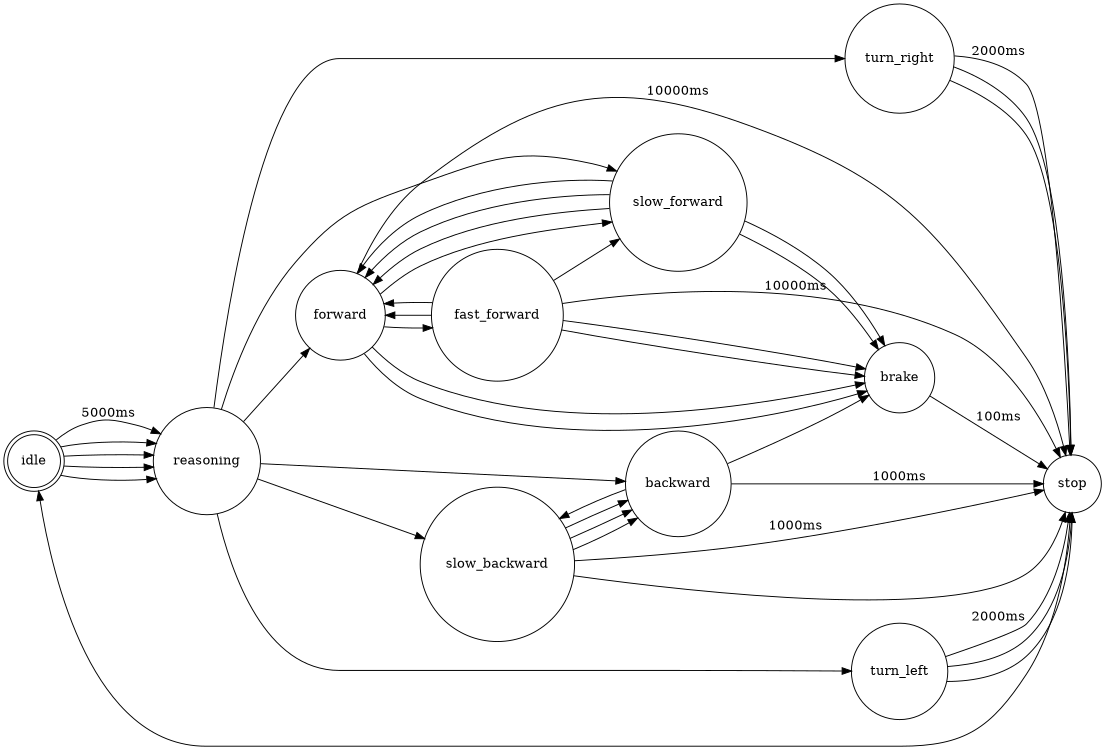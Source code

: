 # Run in zsh:
# dot -Tpng fsm_reasoning.dot >! fsm_reasoning.png

digraph finite_state_machine {
	rankdir=LR;
	size="8,5"
	node [shape = doublecircle]; idle;
	node [shape = circle];

	forward -> fast_forward [ label = "" ];
	slow_forward -> forward [ label = "" ];
	slow_forward -> forward [ label = "" ];
	slow_forward -> forward [ label = "" ];
	fast_forward -> forward [ label = "" ];
	fast_forward -> forward [ label = "" ];
	fast_forward -> slow_forward [ label = "" ];
	fast_forward -> brake [ label = "" ];
	forward -> slow_forward [ label = "" ];
	forward -> brake [ label = "" ];
	slow_forward -> brake [ label = "" ];
	fast_forward -> brake [ label = "" ];
	forward -> brake [ label = "" ];
	slow_forward -> brake [ label = "" ];
	slow_backward -> backward [ label = "" ];
	slow_backward -> backward [ label = "" ];
	slow_backward -> backward [ label = "" ];
  backward -> slow_backward [ label = "" ];
	backward -> brake [ label = "" ];
	slow_backward -> stop [ label = "" ];
	stop -> idle [ label = "" ];
	reasoning -> forward [ label = "" ];
	reasoning -> slow_forward [ label = "" ];
	reasoning -> backward [ label = "" ];
	reasoning -> slow_backward [ label = "" ];
	reasoning -> turn_left [ label = "" ];
	reasoning -> turn_right [ label = "" ];
	idle -> reasoning [ label = "" ];
	idle -> reasoning [ label = "" ];
	idle -> reasoning [ label = "" ];
	idle -> reasoning [ label = "" ];
	turn_right -> stop [ label = "" ];
	turn_left -> stop [ label = "" ];
	turn_right -> stop [ label = "" ];
	turn_left -> stop [ label = "" ];

	brake -> stop [ label = "100ms" ];
	turn_right -> stop [ label = "2000ms" ];
	turn_left -> stop [ label = "2000ms" ];
	idle -> reasoning [ label = "5000ms" ];
	slow_backward -> stop [ label = "1000ms" ];
	backward -> stop [ label = "1000ms" ];
	forward -> stop [ label = "10000ms" ];
	fast_forward -> stop [ label = "10000ms" ];
}
